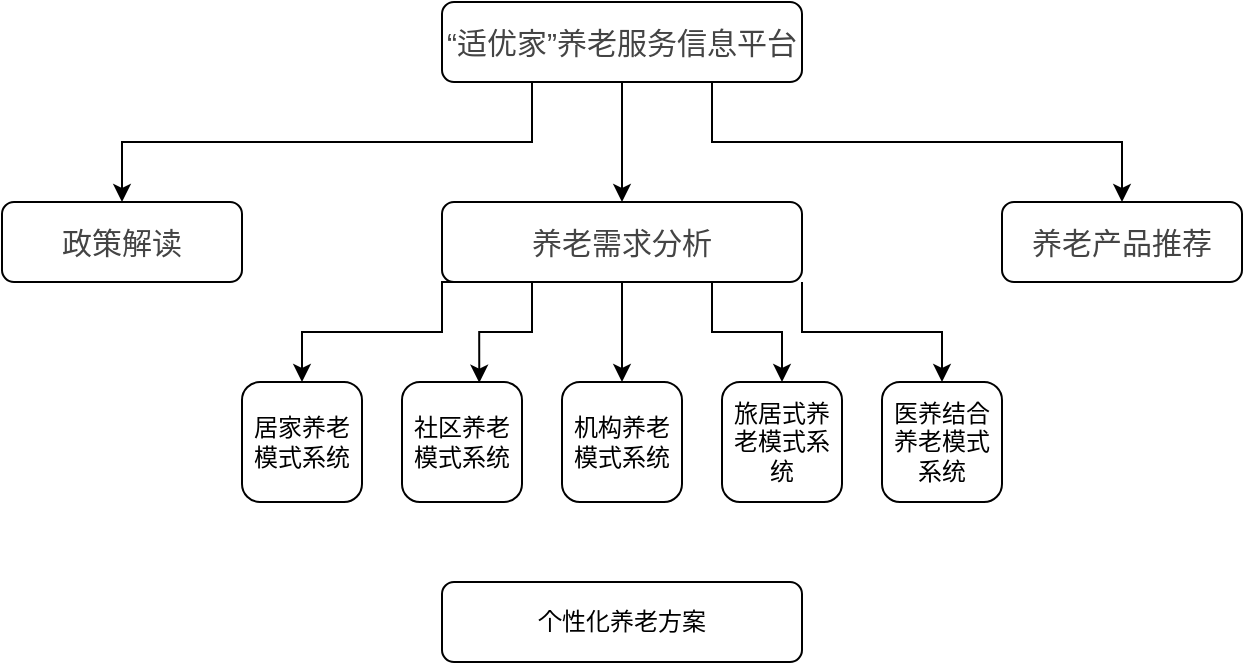 <mxfile version="16.5.6" type="github">
  <diagram id="C5RBs43oDa-KdzZeNtuy" name="Page-1">
    <mxGraphModel dx="1022" dy="402" grid="1" gridSize="10" guides="1" tooltips="1" connect="1" arrows="1" fold="1" page="1" pageScale="1" pageWidth="827" pageHeight="1169" math="0" shadow="0">
      <root>
        <mxCell id="WIyWlLk6GJQsqaUBKTNV-0" />
        <mxCell id="WIyWlLk6GJQsqaUBKTNV-1" parent="WIyWlLk6GJQsqaUBKTNV-0" />
        <mxCell id="wCMmacWut8D4qa3MLW9j-19" value="&lt;div style=&quot;text-align: left&quot;&gt;&lt;font color=&quot;#444444&quot;&gt;&lt;span style=&quot;font-size: 15px ; background-color: rgb(255 , 255 , 255)&quot;&gt;政策解读&lt;/span&gt;&lt;/font&gt;&lt;/div&gt;" style="rounded=1;whiteSpace=wrap;html=1;fontSize=12;glass=0;strokeWidth=1;shadow=0;" vertex="1" parent="WIyWlLk6GJQsqaUBKTNV-1">
          <mxGeometry x="100" y="190" width="120" height="40" as="geometry" />
        </mxCell>
        <mxCell id="wCMmacWut8D4qa3MLW9j-20" value="&lt;div style=&quot;text-align: left&quot;&gt;&lt;font color=&quot;#444444&quot;&gt;&lt;span style=&quot;font-size: 15px ; background-color: rgb(255 , 255 , 255)&quot;&gt;养老产品推荐&lt;/span&gt;&lt;/font&gt;&lt;/div&gt;" style="rounded=1;whiteSpace=wrap;html=1;fontSize=12;glass=0;strokeWidth=1;shadow=0;" vertex="1" parent="WIyWlLk6GJQsqaUBKTNV-1">
          <mxGeometry x="600" y="190" width="120" height="40" as="geometry" />
        </mxCell>
        <mxCell id="wCMmacWut8D4qa3MLW9j-21" value="" style="edgeStyle=orthogonalEdgeStyle;rounded=0;orthogonalLoop=1;jettySize=auto;html=1;" edge="1" parent="WIyWlLk6GJQsqaUBKTNV-1" source="wCMmacWut8D4qa3MLW9j-22" target="wCMmacWut8D4qa3MLW9j-33">
          <mxGeometry relative="1" as="geometry" />
        </mxCell>
        <mxCell id="wCMmacWut8D4qa3MLW9j-34" style="edgeStyle=orthogonalEdgeStyle;rounded=0;orthogonalLoop=1;jettySize=auto;html=1;exitX=0.25;exitY=1;exitDx=0;exitDy=0;" edge="1" parent="WIyWlLk6GJQsqaUBKTNV-1" source="wCMmacWut8D4qa3MLW9j-22" target="wCMmacWut8D4qa3MLW9j-19">
          <mxGeometry relative="1" as="geometry" />
        </mxCell>
        <mxCell id="wCMmacWut8D4qa3MLW9j-35" style="edgeStyle=orthogonalEdgeStyle;rounded=0;orthogonalLoop=1;jettySize=auto;html=1;exitX=0.75;exitY=1;exitDx=0;exitDy=0;entryX=0.5;entryY=0;entryDx=0;entryDy=0;" edge="1" parent="WIyWlLk6GJQsqaUBKTNV-1" source="wCMmacWut8D4qa3MLW9j-22" target="wCMmacWut8D4qa3MLW9j-20">
          <mxGeometry relative="1" as="geometry" />
        </mxCell>
        <mxCell id="wCMmacWut8D4qa3MLW9j-22" value="&lt;span style=&quot;color: rgb(68 , 68 , 68) ; font-family: &amp;#34;arial&amp;#34; , ; font-size: 15px ; text-align: left ; background-color: rgb(255 , 255 , 255)&quot;&gt;“适优家”养老服务信息平台&lt;/span&gt;" style="rounded=1;whiteSpace=wrap;html=1;fontSize=12;glass=0;strokeWidth=1;shadow=0;" vertex="1" parent="WIyWlLk6GJQsqaUBKTNV-1">
          <mxGeometry x="320" y="90" width="180" height="40" as="geometry" />
        </mxCell>
        <mxCell id="wCMmacWut8D4qa3MLW9j-23" value="旅居式养老模式系统" style="rounded=1;whiteSpace=wrap;html=1;fontSize=12;glass=0;strokeWidth=1;shadow=0;" vertex="1" parent="WIyWlLk6GJQsqaUBKTNV-1">
          <mxGeometry x="460" y="280" width="60" height="60" as="geometry" />
        </mxCell>
        <mxCell id="wCMmacWut8D4qa3MLW9j-24" value="居家养老模式系统" style="rounded=1;whiteSpace=wrap;html=1;fontSize=12;glass=0;strokeWidth=1;shadow=0;" vertex="1" parent="WIyWlLk6GJQsqaUBKTNV-1">
          <mxGeometry x="220" y="280" width="60" height="60" as="geometry" />
        </mxCell>
        <mxCell id="wCMmacWut8D4qa3MLW9j-25" value="机构养老模式系统" style="rounded=1;whiteSpace=wrap;html=1;fontSize=12;glass=0;strokeWidth=1;shadow=0;" vertex="1" parent="WIyWlLk6GJQsqaUBKTNV-1">
          <mxGeometry x="380" y="280" width="60" height="60" as="geometry" />
        </mxCell>
        <mxCell id="wCMmacWut8D4qa3MLW9j-26" value="医养结合养老模式系统" style="rounded=1;whiteSpace=wrap;html=1;fontSize=12;glass=0;strokeWidth=1;shadow=0;" vertex="1" parent="WIyWlLk6GJQsqaUBKTNV-1">
          <mxGeometry x="540" y="280" width="60" height="60" as="geometry" />
        </mxCell>
        <mxCell id="wCMmacWut8D4qa3MLW9j-27" value="社区养老模式系统" style="rounded=1;whiteSpace=wrap;html=1;fontSize=12;glass=0;strokeWidth=1;shadow=0;" vertex="1" parent="WIyWlLk6GJQsqaUBKTNV-1">
          <mxGeometry x="300" y="280" width="60" height="60" as="geometry" />
        </mxCell>
        <mxCell id="wCMmacWut8D4qa3MLW9j-28" style="edgeStyle=orthogonalEdgeStyle;rounded=0;orthogonalLoop=1;jettySize=auto;html=1;exitX=0.5;exitY=1;exitDx=0;exitDy=0;entryX=0.5;entryY=0;entryDx=0;entryDy=0;" edge="1" parent="WIyWlLk6GJQsqaUBKTNV-1" source="wCMmacWut8D4qa3MLW9j-33" target="wCMmacWut8D4qa3MLW9j-25">
          <mxGeometry relative="1" as="geometry" />
        </mxCell>
        <mxCell id="wCMmacWut8D4qa3MLW9j-29" style="edgeStyle=orthogonalEdgeStyle;rounded=0;orthogonalLoop=1;jettySize=auto;html=1;exitX=0.25;exitY=1;exitDx=0;exitDy=0;entryX=0.5;entryY=0;entryDx=0;entryDy=0;exitPerimeter=0;" edge="1" parent="WIyWlLk6GJQsqaUBKTNV-1" source="wCMmacWut8D4qa3MLW9j-33" target="wCMmacWut8D4qa3MLW9j-24">
          <mxGeometry relative="1" as="geometry">
            <Array as="points">
              <mxPoint x="320" y="230" />
              <mxPoint x="320" y="255" />
              <mxPoint x="250" y="255" />
            </Array>
          </mxGeometry>
        </mxCell>
        <mxCell id="wCMmacWut8D4qa3MLW9j-30" style="edgeStyle=orthogonalEdgeStyle;rounded=0;orthogonalLoop=1;jettySize=auto;html=1;exitX=0.25;exitY=1;exitDx=0;exitDy=0;entryX=0.644;entryY=0.006;entryDx=0;entryDy=0;entryPerimeter=0;" edge="1" parent="WIyWlLk6GJQsqaUBKTNV-1" source="wCMmacWut8D4qa3MLW9j-33" target="wCMmacWut8D4qa3MLW9j-27">
          <mxGeometry relative="1" as="geometry">
            <Array as="points">
              <mxPoint x="365" y="255" />
              <mxPoint x="339" y="255" />
            </Array>
          </mxGeometry>
        </mxCell>
        <mxCell id="wCMmacWut8D4qa3MLW9j-31" style="edgeStyle=orthogonalEdgeStyle;rounded=0;orthogonalLoop=1;jettySize=auto;html=1;exitX=0.75;exitY=1;exitDx=0;exitDy=0;entryX=0.5;entryY=0;entryDx=0;entryDy=0;" edge="1" parent="WIyWlLk6GJQsqaUBKTNV-1" source="wCMmacWut8D4qa3MLW9j-33" target="wCMmacWut8D4qa3MLW9j-23">
          <mxGeometry relative="1" as="geometry" />
        </mxCell>
        <mxCell id="wCMmacWut8D4qa3MLW9j-32" style="edgeStyle=orthogonalEdgeStyle;rounded=0;orthogonalLoop=1;jettySize=auto;html=1;exitX=1;exitY=1;exitDx=0;exitDy=0;entryX=0.5;entryY=0;entryDx=0;entryDy=0;" edge="1" parent="WIyWlLk6GJQsqaUBKTNV-1" source="wCMmacWut8D4qa3MLW9j-33" target="wCMmacWut8D4qa3MLW9j-26">
          <mxGeometry relative="1" as="geometry">
            <Array as="points">
              <mxPoint x="500" y="255" />
              <mxPoint x="570" y="255" />
            </Array>
          </mxGeometry>
        </mxCell>
        <mxCell id="wCMmacWut8D4qa3MLW9j-33" value="&lt;div style=&quot;text-align: left&quot;&gt;&lt;font color=&quot;#444444&quot;&gt;&lt;span style=&quot;font-size: 15px ; background-color: rgb(255 , 255 , 255)&quot;&gt;养老需求分析&lt;/span&gt;&lt;/font&gt;&lt;/div&gt;" style="rounded=1;whiteSpace=wrap;html=1;fontSize=12;glass=0;strokeWidth=1;shadow=0;" vertex="1" parent="WIyWlLk6GJQsqaUBKTNV-1">
          <mxGeometry x="320" y="190" width="180" height="40" as="geometry" />
        </mxCell>
        <mxCell id="wCMmacWut8D4qa3MLW9j-36" value="&lt;span&gt;个性化养老方案&lt;/span&gt;" style="rounded=1;whiteSpace=wrap;html=1;fontSize=12;glass=0;strokeWidth=1;shadow=0;" vertex="1" parent="WIyWlLk6GJQsqaUBKTNV-1">
          <mxGeometry x="320" y="380" width="180" height="40" as="geometry" />
        </mxCell>
      </root>
    </mxGraphModel>
  </diagram>
</mxfile>
